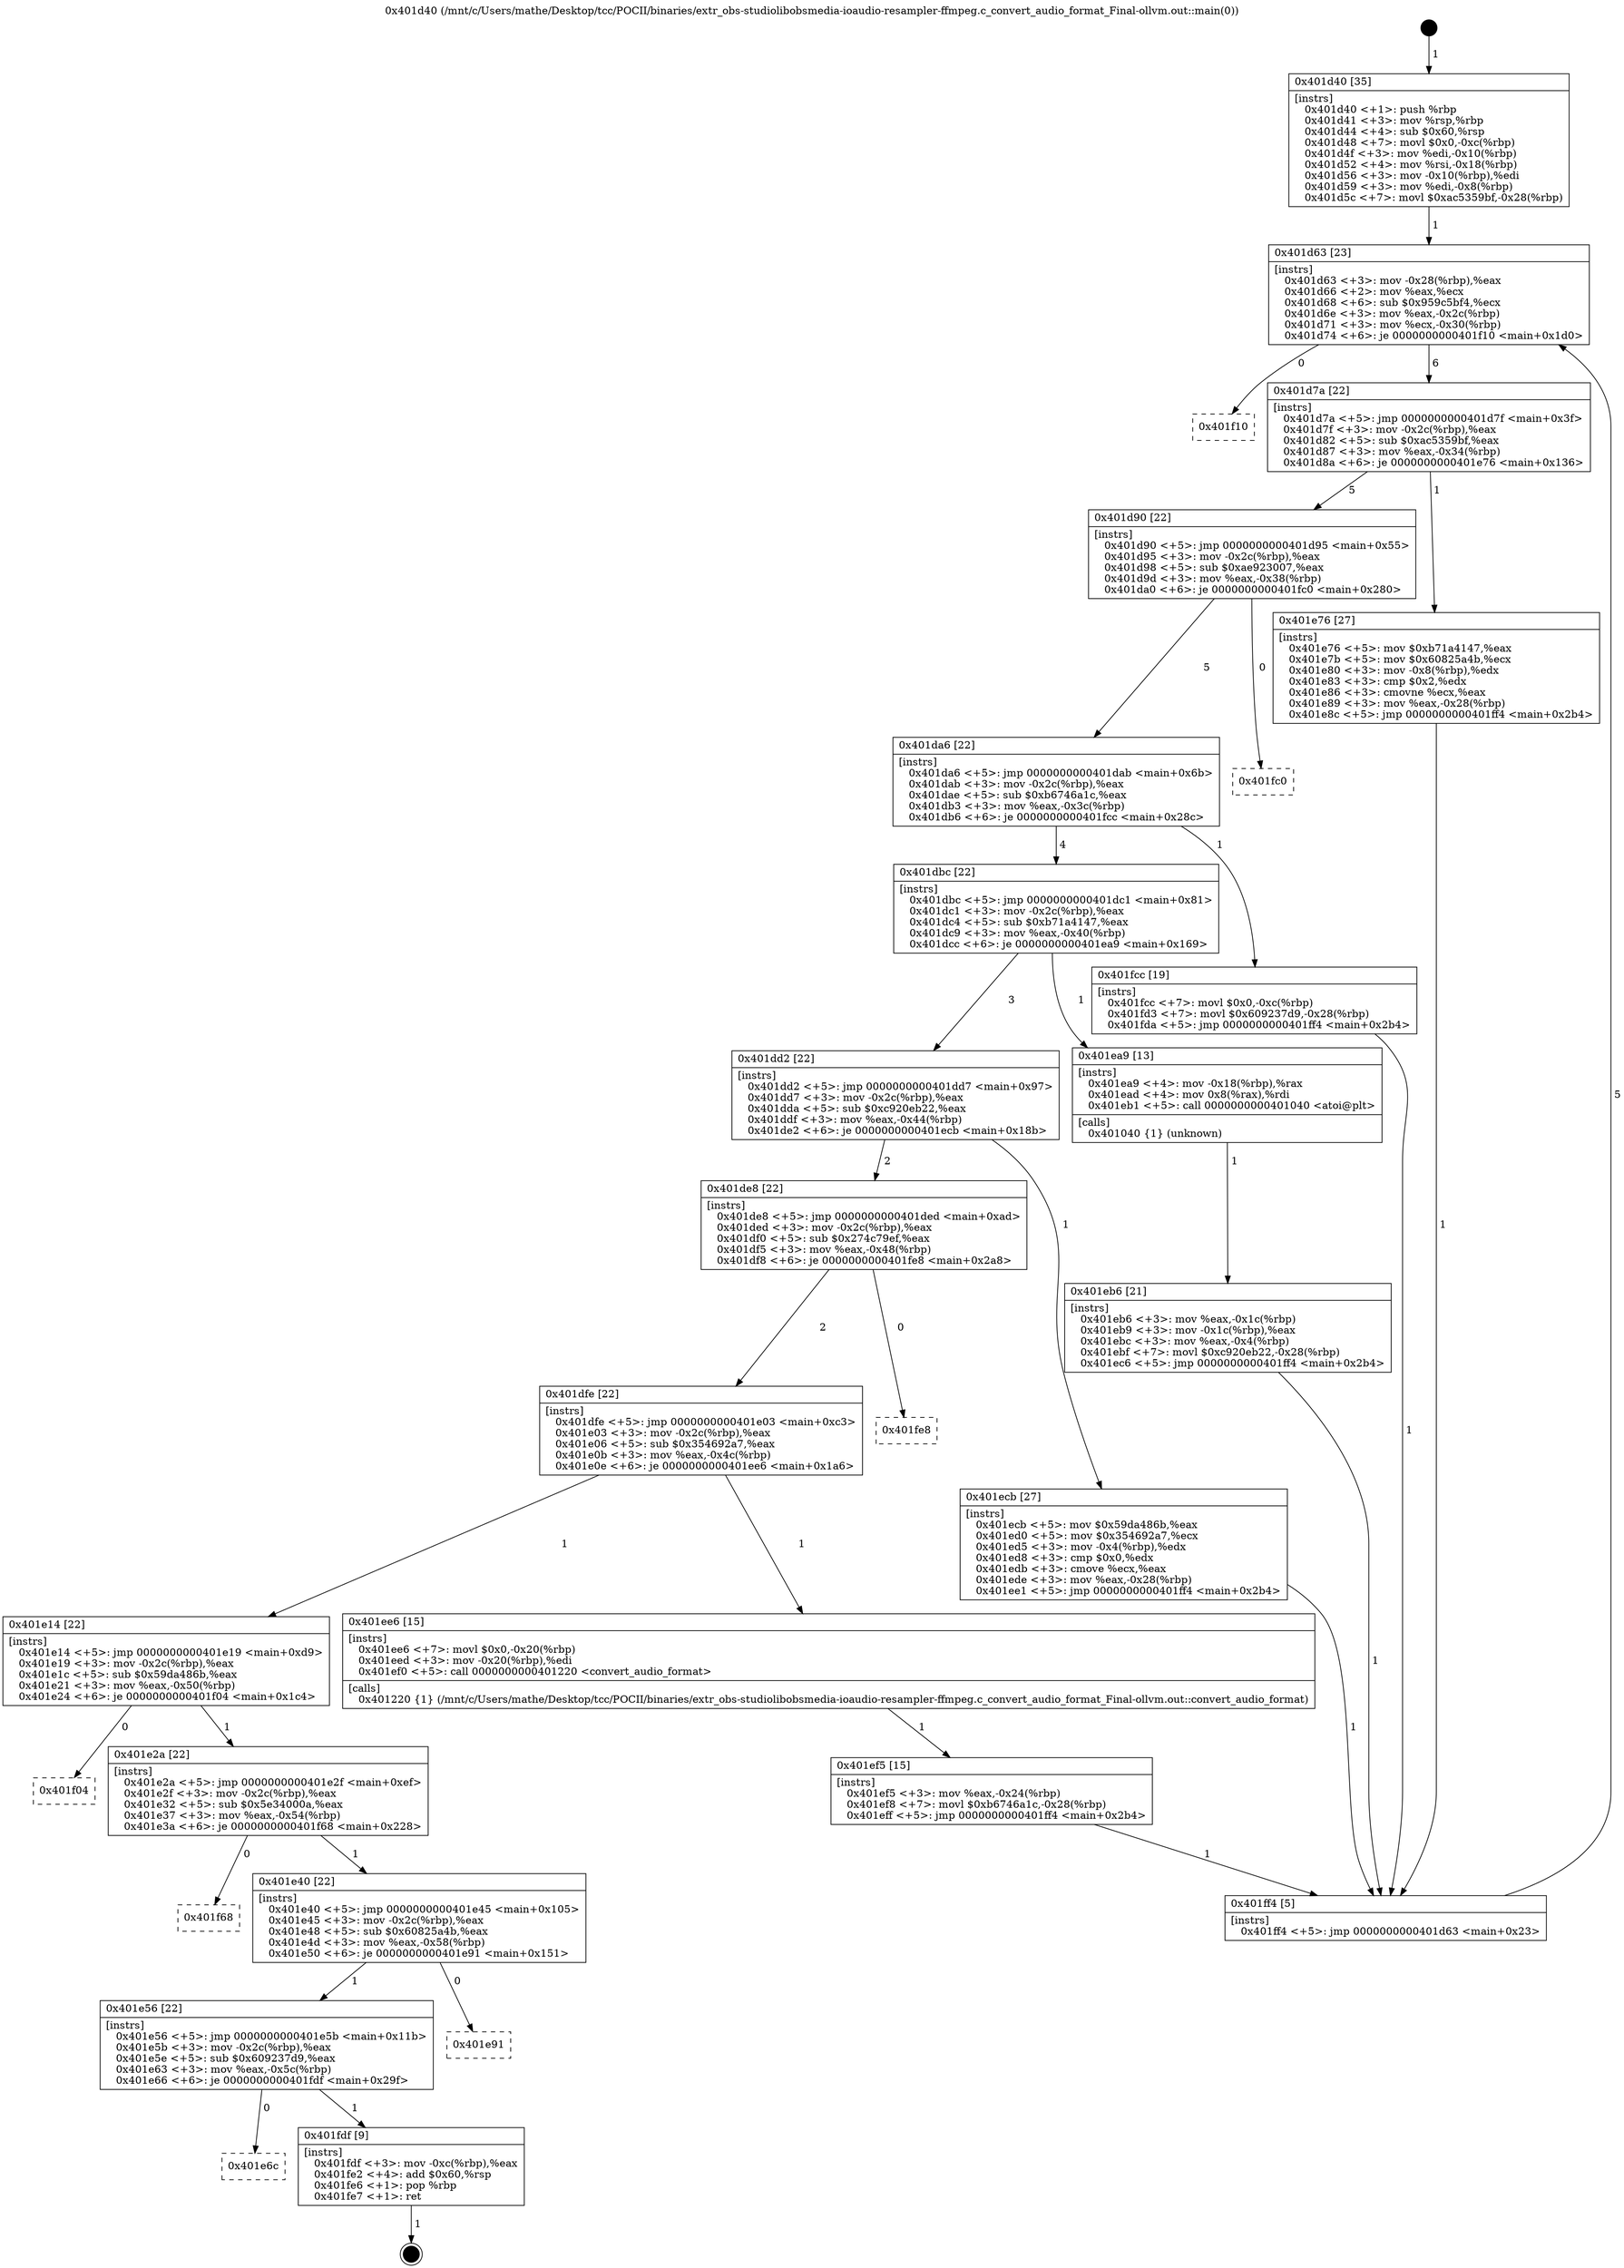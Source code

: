 digraph "0x401d40" {
  label = "0x401d40 (/mnt/c/Users/mathe/Desktop/tcc/POCII/binaries/extr_obs-studiolibobsmedia-ioaudio-resampler-ffmpeg.c_convert_audio_format_Final-ollvm.out::main(0))"
  labelloc = "t"
  node[shape=record]

  Entry [label="",width=0.3,height=0.3,shape=circle,fillcolor=black,style=filled]
  "0x401d63" [label="{
     0x401d63 [23]\l
     | [instrs]\l
     &nbsp;&nbsp;0x401d63 \<+3\>: mov -0x28(%rbp),%eax\l
     &nbsp;&nbsp;0x401d66 \<+2\>: mov %eax,%ecx\l
     &nbsp;&nbsp;0x401d68 \<+6\>: sub $0x959c5bf4,%ecx\l
     &nbsp;&nbsp;0x401d6e \<+3\>: mov %eax,-0x2c(%rbp)\l
     &nbsp;&nbsp;0x401d71 \<+3\>: mov %ecx,-0x30(%rbp)\l
     &nbsp;&nbsp;0x401d74 \<+6\>: je 0000000000401f10 \<main+0x1d0\>\l
  }"]
  "0x401f10" [label="{
     0x401f10\l
  }", style=dashed]
  "0x401d7a" [label="{
     0x401d7a [22]\l
     | [instrs]\l
     &nbsp;&nbsp;0x401d7a \<+5\>: jmp 0000000000401d7f \<main+0x3f\>\l
     &nbsp;&nbsp;0x401d7f \<+3\>: mov -0x2c(%rbp),%eax\l
     &nbsp;&nbsp;0x401d82 \<+5\>: sub $0xac5359bf,%eax\l
     &nbsp;&nbsp;0x401d87 \<+3\>: mov %eax,-0x34(%rbp)\l
     &nbsp;&nbsp;0x401d8a \<+6\>: je 0000000000401e76 \<main+0x136\>\l
  }"]
  Exit [label="",width=0.3,height=0.3,shape=circle,fillcolor=black,style=filled,peripheries=2]
  "0x401e76" [label="{
     0x401e76 [27]\l
     | [instrs]\l
     &nbsp;&nbsp;0x401e76 \<+5\>: mov $0xb71a4147,%eax\l
     &nbsp;&nbsp;0x401e7b \<+5\>: mov $0x60825a4b,%ecx\l
     &nbsp;&nbsp;0x401e80 \<+3\>: mov -0x8(%rbp),%edx\l
     &nbsp;&nbsp;0x401e83 \<+3\>: cmp $0x2,%edx\l
     &nbsp;&nbsp;0x401e86 \<+3\>: cmovne %ecx,%eax\l
     &nbsp;&nbsp;0x401e89 \<+3\>: mov %eax,-0x28(%rbp)\l
     &nbsp;&nbsp;0x401e8c \<+5\>: jmp 0000000000401ff4 \<main+0x2b4\>\l
  }"]
  "0x401d90" [label="{
     0x401d90 [22]\l
     | [instrs]\l
     &nbsp;&nbsp;0x401d90 \<+5\>: jmp 0000000000401d95 \<main+0x55\>\l
     &nbsp;&nbsp;0x401d95 \<+3\>: mov -0x2c(%rbp),%eax\l
     &nbsp;&nbsp;0x401d98 \<+5\>: sub $0xae923007,%eax\l
     &nbsp;&nbsp;0x401d9d \<+3\>: mov %eax,-0x38(%rbp)\l
     &nbsp;&nbsp;0x401da0 \<+6\>: je 0000000000401fc0 \<main+0x280\>\l
  }"]
  "0x401ff4" [label="{
     0x401ff4 [5]\l
     | [instrs]\l
     &nbsp;&nbsp;0x401ff4 \<+5\>: jmp 0000000000401d63 \<main+0x23\>\l
  }"]
  "0x401d40" [label="{
     0x401d40 [35]\l
     | [instrs]\l
     &nbsp;&nbsp;0x401d40 \<+1\>: push %rbp\l
     &nbsp;&nbsp;0x401d41 \<+3\>: mov %rsp,%rbp\l
     &nbsp;&nbsp;0x401d44 \<+4\>: sub $0x60,%rsp\l
     &nbsp;&nbsp;0x401d48 \<+7\>: movl $0x0,-0xc(%rbp)\l
     &nbsp;&nbsp;0x401d4f \<+3\>: mov %edi,-0x10(%rbp)\l
     &nbsp;&nbsp;0x401d52 \<+4\>: mov %rsi,-0x18(%rbp)\l
     &nbsp;&nbsp;0x401d56 \<+3\>: mov -0x10(%rbp),%edi\l
     &nbsp;&nbsp;0x401d59 \<+3\>: mov %edi,-0x8(%rbp)\l
     &nbsp;&nbsp;0x401d5c \<+7\>: movl $0xac5359bf,-0x28(%rbp)\l
  }"]
  "0x401e6c" [label="{
     0x401e6c\l
  }", style=dashed]
  "0x401fc0" [label="{
     0x401fc0\l
  }", style=dashed]
  "0x401da6" [label="{
     0x401da6 [22]\l
     | [instrs]\l
     &nbsp;&nbsp;0x401da6 \<+5\>: jmp 0000000000401dab \<main+0x6b\>\l
     &nbsp;&nbsp;0x401dab \<+3\>: mov -0x2c(%rbp),%eax\l
     &nbsp;&nbsp;0x401dae \<+5\>: sub $0xb6746a1c,%eax\l
     &nbsp;&nbsp;0x401db3 \<+3\>: mov %eax,-0x3c(%rbp)\l
     &nbsp;&nbsp;0x401db6 \<+6\>: je 0000000000401fcc \<main+0x28c\>\l
  }"]
  "0x401fdf" [label="{
     0x401fdf [9]\l
     | [instrs]\l
     &nbsp;&nbsp;0x401fdf \<+3\>: mov -0xc(%rbp),%eax\l
     &nbsp;&nbsp;0x401fe2 \<+4\>: add $0x60,%rsp\l
     &nbsp;&nbsp;0x401fe6 \<+1\>: pop %rbp\l
     &nbsp;&nbsp;0x401fe7 \<+1\>: ret\l
  }"]
  "0x401fcc" [label="{
     0x401fcc [19]\l
     | [instrs]\l
     &nbsp;&nbsp;0x401fcc \<+7\>: movl $0x0,-0xc(%rbp)\l
     &nbsp;&nbsp;0x401fd3 \<+7\>: movl $0x609237d9,-0x28(%rbp)\l
     &nbsp;&nbsp;0x401fda \<+5\>: jmp 0000000000401ff4 \<main+0x2b4\>\l
  }"]
  "0x401dbc" [label="{
     0x401dbc [22]\l
     | [instrs]\l
     &nbsp;&nbsp;0x401dbc \<+5\>: jmp 0000000000401dc1 \<main+0x81\>\l
     &nbsp;&nbsp;0x401dc1 \<+3\>: mov -0x2c(%rbp),%eax\l
     &nbsp;&nbsp;0x401dc4 \<+5\>: sub $0xb71a4147,%eax\l
     &nbsp;&nbsp;0x401dc9 \<+3\>: mov %eax,-0x40(%rbp)\l
     &nbsp;&nbsp;0x401dcc \<+6\>: je 0000000000401ea9 \<main+0x169\>\l
  }"]
  "0x401e56" [label="{
     0x401e56 [22]\l
     | [instrs]\l
     &nbsp;&nbsp;0x401e56 \<+5\>: jmp 0000000000401e5b \<main+0x11b\>\l
     &nbsp;&nbsp;0x401e5b \<+3\>: mov -0x2c(%rbp),%eax\l
     &nbsp;&nbsp;0x401e5e \<+5\>: sub $0x609237d9,%eax\l
     &nbsp;&nbsp;0x401e63 \<+3\>: mov %eax,-0x5c(%rbp)\l
     &nbsp;&nbsp;0x401e66 \<+6\>: je 0000000000401fdf \<main+0x29f\>\l
  }"]
  "0x401ea9" [label="{
     0x401ea9 [13]\l
     | [instrs]\l
     &nbsp;&nbsp;0x401ea9 \<+4\>: mov -0x18(%rbp),%rax\l
     &nbsp;&nbsp;0x401ead \<+4\>: mov 0x8(%rax),%rdi\l
     &nbsp;&nbsp;0x401eb1 \<+5\>: call 0000000000401040 \<atoi@plt\>\l
     | [calls]\l
     &nbsp;&nbsp;0x401040 \{1\} (unknown)\l
  }"]
  "0x401dd2" [label="{
     0x401dd2 [22]\l
     | [instrs]\l
     &nbsp;&nbsp;0x401dd2 \<+5\>: jmp 0000000000401dd7 \<main+0x97\>\l
     &nbsp;&nbsp;0x401dd7 \<+3\>: mov -0x2c(%rbp),%eax\l
     &nbsp;&nbsp;0x401dda \<+5\>: sub $0xc920eb22,%eax\l
     &nbsp;&nbsp;0x401ddf \<+3\>: mov %eax,-0x44(%rbp)\l
     &nbsp;&nbsp;0x401de2 \<+6\>: je 0000000000401ecb \<main+0x18b\>\l
  }"]
  "0x401eb6" [label="{
     0x401eb6 [21]\l
     | [instrs]\l
     &nbsp;&nbsp;0x401eb6 \<+3\>: mov %eax,-0x1c(%rbp)\l
     &nbsp;&nbsp;0x401eb9 \<+3\>: mov -0x1c(%rbp),%eax\l
     &nbsp;&nbsp;0x401ebc \<+3\>: mov %eax,-0x4(%rbp)\l
     &nbsp;&nbsp;0x401ebf \<+7\>: movl $0xc920eb22,-0x28(%rbp)\l
     &nbsp;&nbsp;0x401ec6 \<+5\>: jmp 0000000000401ff4 \<main+0x2b4\>\l
  }"]
  "0x401e91" [label="{
     0x401e91\l
  }", style=dashed]
  "0x401ecb" [label="{
     0x401ecb [27]\l
     | [instrs]\l
     &nbsp;&nbsp;0x401ecb \<+5\>: mov $0x59da486b,%eax\l
     &nbsp;&nbsp;0x401ed0 \<+5\>: mov $0x354692a7,%ecx\l
     &nbsp;&nbsp;0x401ed5 \<+3\>: mov -0x4(%rbp),%edx\l
     &nbsp;&nbsp;0x401ed8 \<+3\>: cmp $0x0,%edx\l
     &nbsp;&nbsp;0x401edb \<+3\>: cmove %ecx,%eax\l
     &nbsp;&nbsp;0x401ede \<+3\>: mov %eax,-0x28(%rbp)\l
     &nbsp;&nbsp;0x401ee1 \<+5\>: jmp 0000000000401ff4 \<main+0x2b4\>\l
  }"]
  "0x401de8" [label="{
     0x401de8 [22]\l
     | [instrs]\l
     &nbsp;&nbsp;0x401de8 \<+5\>: jmp 0000000000401ded \<main+0xad\>\l
     &nbsp;&nbsp;0x401ded \<+3\>: mov -0x2c(%rbp),%eax\l
     &nbsp;&nbsp;0x401df0 \<+5\>: sub $0x274c79ef,%eax\l
     &nbsp;&nbsp;0x401df5 \<+3\>: mov %eax,-0x48(%rbp)\l
     &nbsp;&nbsp;0x401df8 \<+6\>: je 0000000000401fe8 \<main+0x2a8\>\l
  }"]
  "0x401e40" [label="{
     0x401e40 [22]\l
     | [instrs]\l
     &nbsp;&nbsp;0x401e40 \<+5\>: jmp 0000000000401e45 \<main+0x105\>\l
     &nbsp;&nbsp;0x401e45 \<+3\>: mov -0x2c(%rbp),%eax\l
     &nbsp;&nbsp;0x401e48 \<+5\>: sub $0x60825a4b,%eax\l
     &nbsp;&nbsp;0x401e4d \<+3\>: mov %eax,-0x58(%rbp)\l
     &nbsp;&nbsp;0x401e50 \<+6\>: je 0000000000401e91 \<main+0x151\>\l
  }"]
  "0x401fe8" [label="{
     0x401fe8\l
  }", style=dashed]
  "0x401dfe" [label="{
     0x401dfe [22]\l
     | [instrs]\l
     &nbsp;&nbsp;0x401dfe \<+5\>: jmp 0000000000401e03 \<main+0xc3\>\l
     &nbsp;&nbsp;0x401e03 \<+3\>: mov -0x2c(%rbp),%eax\l
     &nbsp;&nbsp;0x401e06 \<+5\>: sub $0x354692a7,%eax\l
     &nbsp;&nbsp;0x401e0b \<+3\>: mov %eax,-0x4c(%rbp)\l
     &nbsp;&nbsp;0x401e0e \<+6\>: je 0000000000401ee6 \<main+0x1a6\>\l
  }"]
  "0x401f68" [label="{
     0x401f68\l
  }", style=dashed]
  "0x401ee6" [label="{
     0x401ee6 [15]\l
     | [instrs]\l
     &nbsp;&nbsp;0x401ee6 \<+7\>: movl $0x0,-0x20(%rbp)\l
     &nbsp;&nbsp;0x401eed \<+3\>: mov -0x20(%rbp),%edi\l
     &nbsp;&nbsp;0x401ef0 \<+5\>: call 0000000000401220 \<convert_audio_format\>\l
     | [calls]\l
     &nbsp;&nbsp;0x401220 \{1\} (/mnt/c/Users/mathe/Desktop/tcc/POCII/binaries/extr_obs-studiolibobsmedia-ioaudio-resampler-ffmpeg.c_convert_audio_format_Final-ollvm.out::convert_audio_format)\l
  }"]
  "0x401e14" [label="{
     0x401e14 [22]\l
     | [instrs]\l
     &nbsp;&nbsp;0x401e14 \<+5\>: jmp 0000000000401e19 \<main+0xd9\>\l
     &nbsp;&nbsp;0x401e19 \<+3\>: mov -0x2c(%rbp),%eax\l
     &nbsp;&nbsp;0x401e1c \<+5\>: sub $0x59da486b,%eax\l
     &nbsp;&nbsp;0x401e21 \<+3\>: mov %eax,-0x50(%rbp)\l
     &nbsp;&nbsp;0x401e24 \<+6\>: je 0000000000401f04 \<main+0x1c4\>\l
  }"]
  "0x401ef5" [label="{
     0x401ef5 [15]\l
     | [instrs]\l
     &nbsp;&nbsp;0x401ef5 \<+3\>: mov %eax,-0x24(%rbp)\l
     &nbsp;&nbsp;0x401ef8 \<+7\>: movl $0xb6746a1c,-0x28(%rbp)\l
     &nbsp;&nbsp;0x401eff \<+5\>: jmp 0000000000401ff4 \<main+0x2b4\>\l
  }"]
  "0x401e2a" [label="{
     0x401e2a [22]\l
     | [instrs]\l
     &nbsp;&nbsp;0x401e2a \<+5\>: jmp 0000000000401e2f \<main+0xef\>\l
     &nbsp;&nbsp;0x401e2f \<+3\>: mov -0x2c(%rbp),%eax\l
     &nbsp;&nbsp;0x401e32 \<+5\>: sub $0x5e34000a,%eax\l
     &nbsp;&nbsp;0x401e37 \<+3\>: mov %eax,-0x54(%rbp)\l
     &nbsp;&nbsp;0x401e3a \<+6\>: je 0000000000401f68 \<main+0x228\>\l
  }"]
  "0x401f04" [label="{
     0x401f04\l
  }", style=dashed]
  Entry -> "0x401d40" [label=" 1"]
  "0x401d63" -> "0x401f10" [label=" 0"]
  "0x401d63" -> "0x401d7a" [label=" 6"]
  "0x401fdf" -> Exit [label=" 1"]
  "0x401d7a" -> "0x401e76" [label=" 1"]
  "0x401d7a" -> "0x401d90" [label=" 5"]
  "0x401e76" -> "0x401ff4" [label=" 1"]
  "0x401d40" -> "0x401d63" [label=" 1"]
  "0x401ff4" -> "0x401d63" [label=" 5"]
  "0x401e56" -> "0x401e6c" [label=" 0"]
  "0x401d90" -> "0x401fc0" [label=" 0"]
  "0x401d90" -> "0x401da6" [label=" 5"]
  "0x401e56" -> "0x401fdf" [label=" 1"]
  "0x401da6" -> "0x401fcc" [label=" 1"]
  "0x401da6" -> "0x401dbc" [label=" 4"]
  "0x401e40" -> "0x401e56" [label=" 1"]
  "0x401dbc" -> "0x401ea9" [label=" 1"]
  "0x401dbc" -> "0x401dd2" [label=" 3"]
  "0x401ea9" -> "0x401eb6" [label=" 1"]
  "0x401eb6" -> "0x401ff4" [label=" 1"]
  "0x401e40" -> "0x401e91" [label=" 0"]
  "0x401dd2" -> "0x401ecb" [label=" 1"]
  "0x401dd2" -> "0x401de8" [label=" 2"]
  "0x401ecb" -> "0x401ff4" [label=" 1"]
  "0x401e2a" -> "0x401e40" [label=" 1"]
  "0x401de8" -> "0x401fe8" [label=" 0"]
  "0x401de8" -> "0x401dfe" [label=" 2"]
  "0x401e2a" -> "0x401f68" [label=" 0"]
  "0x401dfe" -> "0x401ee6" [label=" 1"]
  "0x401dfe" -> "0x401e14" [label=" 1"]
  "0x401ee6" -> "0x401ef5" [label=" 1"]
  "0x401ef5" -> "0x401ff4" [label=" 1"]
  "0x401fcc" -> "0x401ff4" [label=" 1"]
  "0x401e14" -> "0x401e2a" [label=" 1"]
  "0x401e14" -> "0x401f04" [label=" 0"]
}
